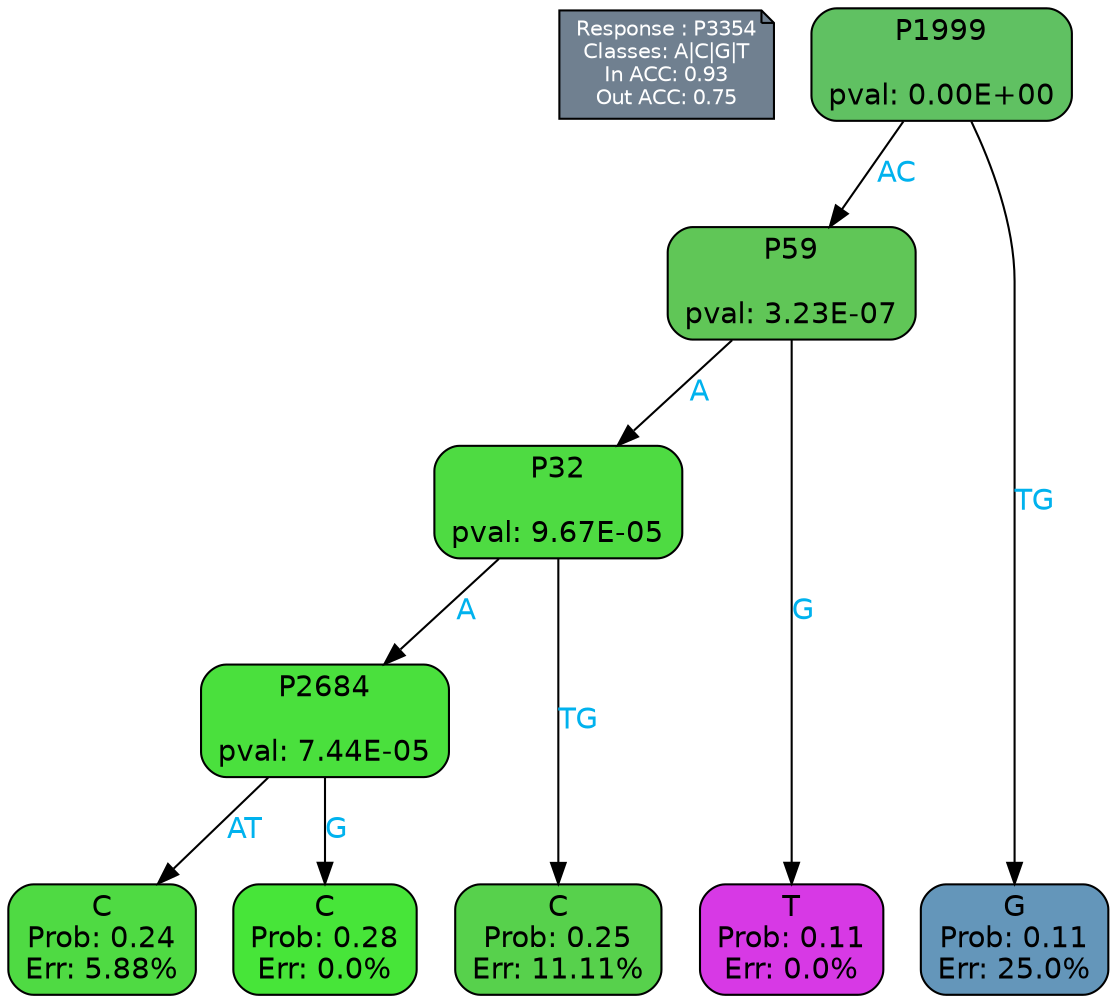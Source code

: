digraph Tree {
node [shape=box, style="filled, rounded", color="black", fontname=helvetica] ;
graph [ranksep=equally, splines=polylines, bgcolor=transparent, dpi=600] ;
edge [fontname=helvetica] ;
LEGEND [label="Response : P3354
Classes: A|C|G|T
In ACC: 0.93
Out ACC: 0.75
",shape=note,align=left,style=filled,fillcolor="slategray",fontcolor="white",fontsize=10];1 [label="P1999

pval: 0.00E+00", fillcolor="#60c162"] ;
2 [label="P59

pval: 3.23E-07", fillcolor="#60c657"] ;
3 [label="P32

pval: 9.67E-05", fillcolor="#4edb42"] ;
4 [label="P2684

pval: 7.44E-05", fillcolor="#4ae03d"] ;
5 [label="C
Prob: 0.24
Err: 5.88%", fillcolor="#4fda43"] ;
6 [label="C
Prob: 0.28
Err: 0.0%", fillcolor="#47e539"] ;
7 [label="C
Prob: 0.25
Err: 11.11%", fillcolor="#57d14c"] ;
8 [label="T
Prob: 0.11
Err: 0.0%", fillcolor="#d739e5"] ;
9 [label="G
Prob: 0.11
Err: 25.0%", fillcolor="#6496ba"] ;
1 -> 9 [label="TG",fontcolor=deepskyblue2] ;
1 -> 2 [label="AC",fontcolor=deepskyblue2] ;
2 -> 8 [label="G",fontcolor=deepskyblue2] ;
2 -> 3 [label="A",fontcolor=deepskyblue2] ;
3 -> 4 [label="A",fontcolor=deepskyblue2] ;
3 -> 7 [label="TG",fontcolor=deepskyblue2] ;
4 -> 5 [label="AT",fontcolor=deepskyblue2] ;
4 -> 6 [label="G",fontcolor=deepskyblue2] ;
{rank = same; 5;6;7;8;9;}{rank = same; LEGEND;1;}}